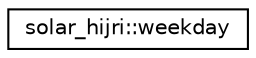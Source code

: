 digraph "Graphical Class Hierarchy"
{
 // LATEX_PDF_SIZE
  edge [fontname="Helvetica",fontsize="10",labelfontname="Helvetica",labelfontsize="10"];
  node [fontname="Helvetica",fontsize="10",shape=record];
  rankdir="LR";
  Node0 [label="solar_hijri::weekday",height=0.2,width=0.4,color="black", fillcolor="white", style="filled",URL="$classsolar__hijri_1_1weekday.html",tooltip=" "];
}
